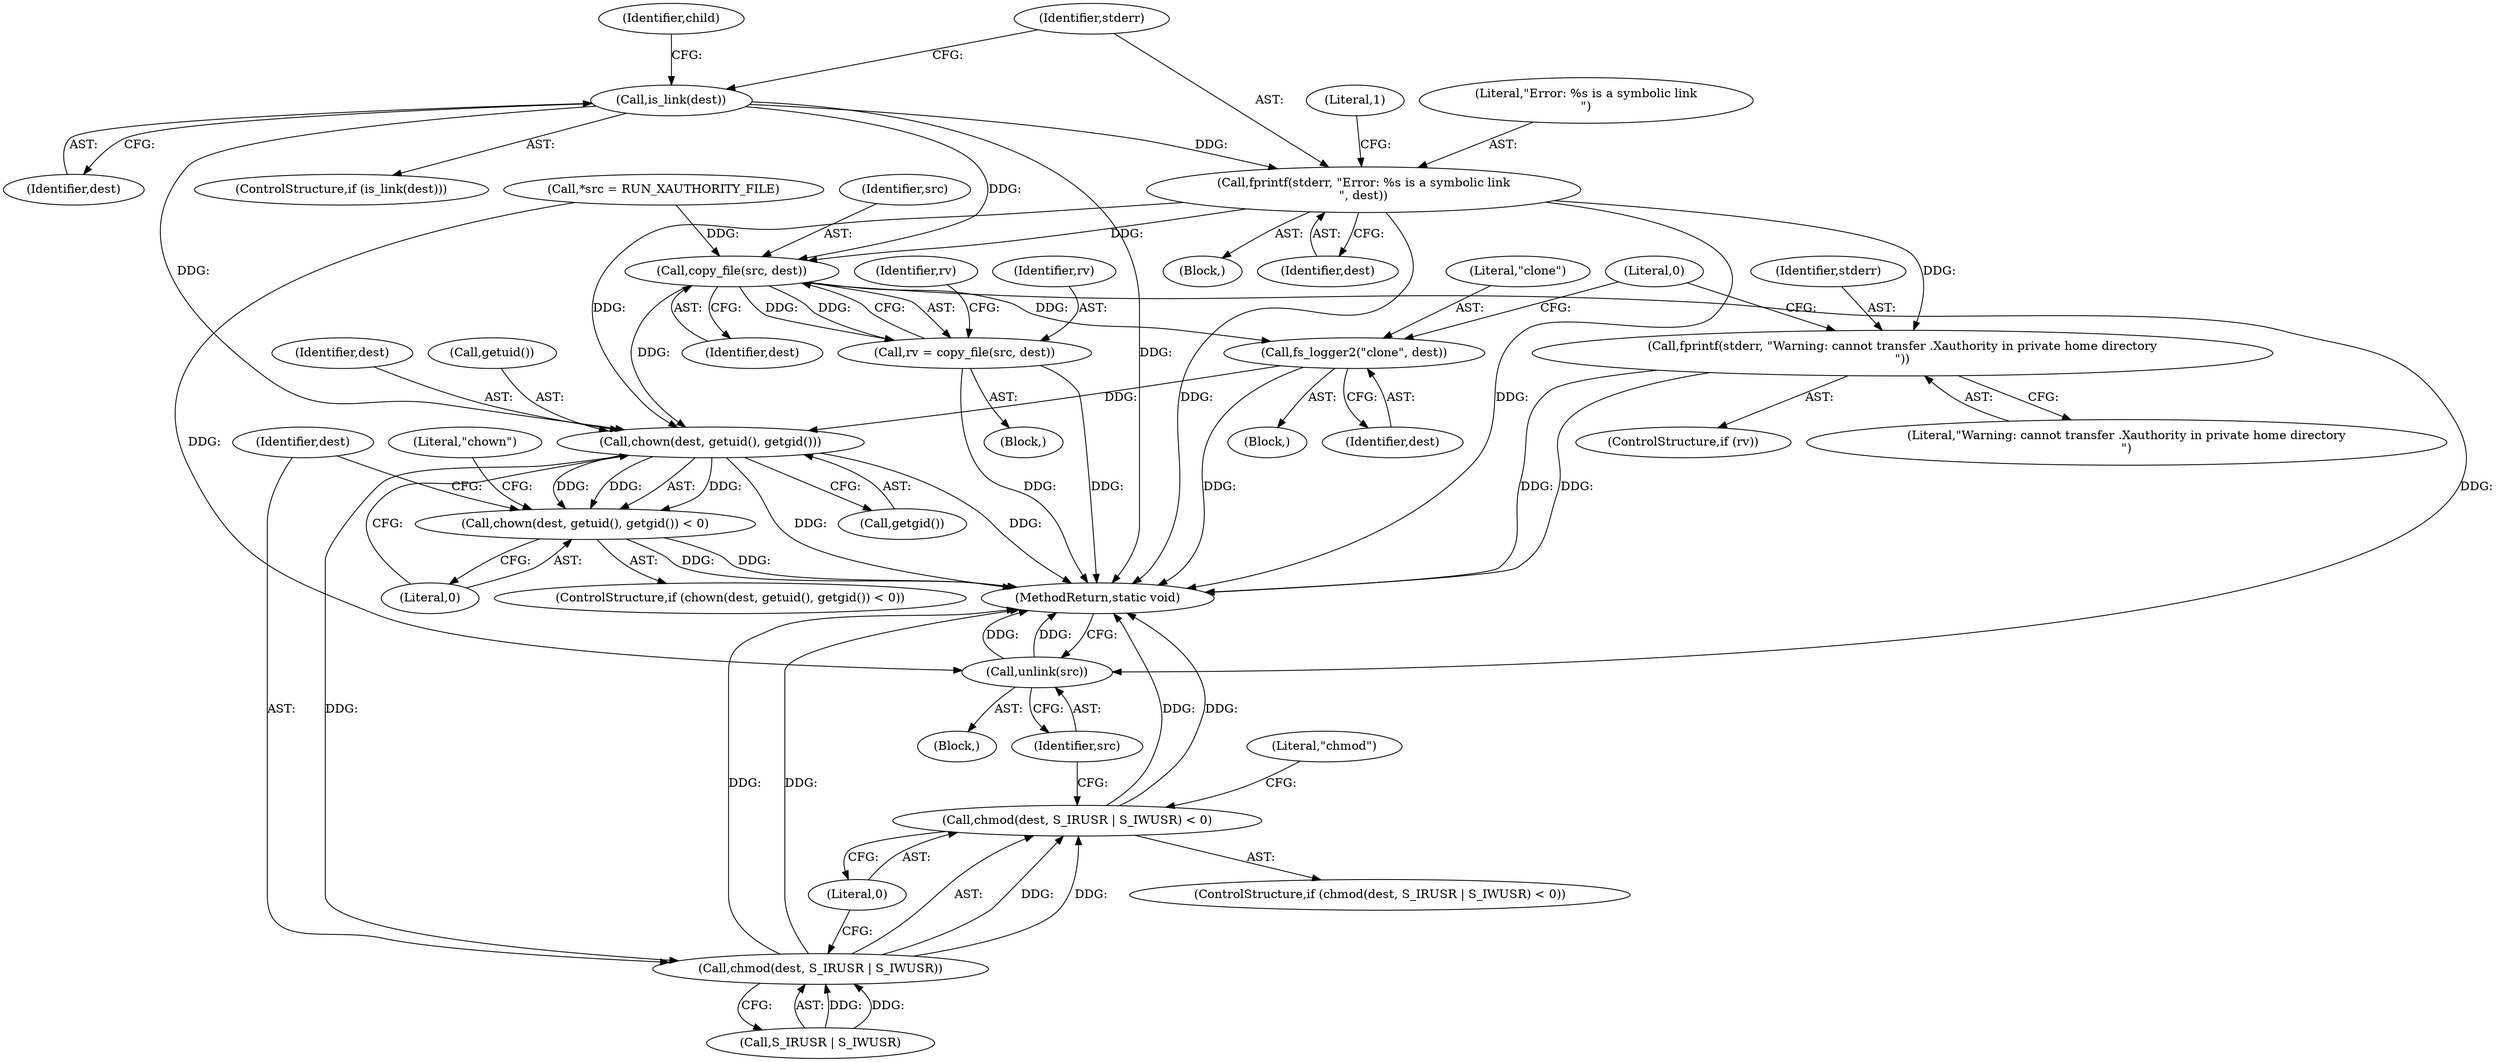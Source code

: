 digraph "1_firejail_903fd8a0789ca3cc3c21d84cd0282481515592ef_0@API" {
"1000125" [label="(Call,fprintf(stderr, \"Error: %s is a symbolic link\n\", dest))"];
"1000122" [label="(Call,is_link(dest))"];
"1000151" [label="(Call,copy_file(src, dest))"];
"1000149" [label="(Call,rv = copy_file(src, dest))"];
"1000161" [label="(Call,fs_logger2(\"clone\", dest))"];
"1000172" [label="(Call,chown(dest, getuid(), getgid()))"];
"1000171" [label="(Call,chown(dest, getuid(), getgid()) < 0)"];
"1000181" [label="(Call,chmod(dest, S_IRUSR | S_IWUSR))"];
"1000180" [label="(Call,chmod(dest, S_IRUSR | S_IWUSR) < 0)"];
"1000189" [label="(Call,unlink(src))"];
"1000156" [label="(Call,fprintf(stderr, \"Warning: cannot transfer .Xauthority in private home directory\n\"))"];
"1000123" [label="(Identifier,dest)"];
"1000183" [label="(Call,S_IRUSR | S_IWUSR)"];
"1000145" [label="(Block,)"];
"1000173" [label="(Identifier,dest)"];
"1000179" [label="(ControlStructure,if (chmod(dest, S_IRUSR | S_IWUSR) < 0))"];
"1000151" [label="(Call,copy_file(src, dest))"];
"1000104" [label="(Call,*src = RUN_XAUTHORITY_FILE)"];
"1000172" [label="(Call,chown(dest, getuid(), getgid()))"];
"1000189" [label="(Call,unlink(src))"];
"1000102" [label="(Block,)"];
"1000155" [label="(Identifier,rv)"];
"1000175" [label="(Call,getgid())"];
"1000191" [label="(MethodReturn,static void)"];
"1000153" [label="(Identifier,dest)"];
"1000152" [label="(Identifier,src)"];
"1000156" [label="(Call,fprintf(stderr, \"Warning: cannot transfer .Xauthority in private home directory\n\"))"];
"1000150" [label="(Identifier,rv)"];
"1000174" [label="(Call,getuid())"];
"1000163" [label="(Identifier,dest)"];
"1000125" [label="(Call,fprintf(stderr, \"Error: %s is a symbolic link\n\", dest))"];
"1000130" [label="(Literal,1)"];
"1000162" [label="(Literal,\"clone\")"];
"1000171" [label="(Call,chown(dest, getuid(), getgid()) < 0)"];
"1000121" [label="(ControlStructure,if (is_link(dest)))"];
"1000190" [label="(Identifier,src)"];
"1000160" [label="(Block,)"];
"1000176" [label="(Literal,0)"];
"1000127" [label="(Literal,\"Error: %s is a symbolic link\n\")"];
"1000165" [label="(Literal,0)"];
"1000181" [label="(Call,chmod(dest, S_IRUSR | S_IWUSR))"];
"1000188" [label="(Literal,\"chmod\")"];
"1000128" [label="(Identifier,dest)"];
"1000126" [label="(Identifier,stderr)"];
"1000158" [label="(Literal,\"Warning: cannot transfer .Xauthority in private home directory\n\")"];
"1000154" [label="(ControlStructure,if (rv))"];
"1000122" [label="(Call,is_link(dest))"];
"1000157" [label="(Identifier,stderr)"];
"1000133" [label="(Identifier,child)"];
"1000170" [label="(ControlStructure,if (chown(dest, getuid(), getgid()) < 0))"];
"1000186" [label="(Literal,0)"];
"1000149" [label="(Call,rv = copy_file(src, dest))"];
"1000180" [label="(Call,chmod(dest, S_IRUSR | S_IWUSR) < 0)"];
"1000178" [label="(Literal,\"chown\")"];
"1000161" [label="(Call,fs_logger2(\"clone\", dest))"];
"1000182" [label="(Identifier,dest)"];
"1000124" [label="(Block,)"];
"1000125" -> "1000124"  [label="AST: "];
"1000125" -> "1000128"  [label="CFG: "];
"1000126" -> "1000125"  [label="AST: "];
"1000127" -> "1000125"  [label="AST: "];
"1000128" -> "1000125"  [label="AST: "];
"1000130" -> "1000125"  [label="CFG: "];
"1000125" -> "1000191"  [label="DDG: "];
"1000125" -> "1000191"  [label="DDG: "];
"1000122" -> "1000125"  [label="DDG: "];
"1000125" -> "1000151"  [label="DDG: "];
"1000125" -> "1000156"  [label="DDG: "];
"1000125" -> "1000172"  [label="DDG: "];
"1000122" -> "1000121"  [label="AST: "];
"1000122" -> "1000123"  [label="CFG: "];
"1000123" -> "1000122"  [label="AST: "];
"1000126" -> "1000122"  [label="CFG: "];
"1000133" -> "1000122"  [label="CFG: "];
"1000122" -> "1000191"  [label="DDG: "];
"1000122" -> "1000151"  [label="DDG: "];
"1000122" -> "1000172"  [label="DDG: "];
"1000151" -> "1000149"  [label="AST: "];
"1000151" -> "1000153"  [label="CFG: "];
"1000152" -> "1000151"  [label="AST: "];
"1000153" -> "1000151"  [label="AST: "];
"1000149" -> "1000151"  [label="CFG: "];
"1000151" -> "1000149"  [label="DDG: "];
"1000151" -> "1000149"  [label="DDG: "];
"1000104" -> "1000151"  [label="DDG: "];
"1000151" -> "1000161"  [label="DDG: "];
"1000151" -> "1000172"  [label="DDG: "];
"1000151" -> "1000189"  [label="DDG: "];
"1000149" -> "1000145"  [label="AST: "];
"1000150" -> "1000149"  [label="AST: "];
"1000155" -> "1000149"  [label="CFG: "];
"1000149" -> "1000191"  [label="DDG: "];
"1000149" -> "1000191"  [label="DDG: "];
"1000161" -> "1000160"  [label="AST: "];
"1000161" -> "1000163"  [label="CFG: "];
"1000162" -> "1000161"  [label="AST: "];
"1000163" -> "1000161"  [label="AST: "];
"1000165" -> "1000161"  [label="CFG: "];
"1000161" -> "1000191"  [label="DDG: "];
"1000161" -> "1000172"  [label="DDG: "];
"1000172" -> "1000171"  [label="AST: "];
"1000172" -> "1000175"  [label="CFG: "];
"1000173" -> "1000172"  [label="AST: "];
"1000174" -> "1000172"  [label="AST: "];
"1000175" -> "1000172"  [label="AST: "];
"1000176" -> "1000172"  [label="CFG: "];
"1000172" -> "1000191"  [label="DDG: "];
"1000172" -> "1000191"  [label="DDG: "];
"1000172" -> "1000171"  [label="DDG: "];
"1000172" -> "1000171"  [label="DDG: "];
"1000172" -> "1000171"  [label="DDG: "];
"1000172" -> "1000181"  [label="DDG: "];
"1000171" -> "1000170"  [label="AST: "];
"1000171" -> "1000176"  [label="CFG: "];
"1000176" -> "1000171"  [label="AST: "];
"1000178" -> "1000171"  [label="CFG: "];
"1000182" -> "1000171"  [label="CFG: "];
"1000171" -> "1000191"  [label="DDG: "];
"1000171" -> "1000191"  [label="DDG: "];
"1000181" -> "1000180"  [label="AST: "];
"1000181" -> "1000183"  [label="CFG: "];
"1000182" -> "1000181"  [label="AST: "];
"1000183" -> "1000181"  [label="AST: "];
"1000186" -> "1000181"  [label="CFG: "];
"1000181" -> "1000191"  [label="DDG: "];
"1000181" -> "1000191"  [label="DDG: "];
"1000181" -> "1000180"  [label="DDG: "];
"1000181" -> "1000180"  [label="DDG: "];
"1000183" -> "1000181"  [label="DDG: "];
"1000183" -> "1000181"  [label="DDG: "];
"1000180" -> "1000179"  [label="AST: "];
"1000180" -> "1000186"  [label="CFG: "];
"1000186" -> "1000180"  [label="AST: "];
"1000188" -> "1000180"  [label="CFG: "];
"1000190" -> "1000180"  [label="CFG: "];
"1000180" -> "1000191"  [label="DDG: "];
"1000180" -> "1000191"  [label="DDG: "];
"1000189" -> "1000102"  [label="AST: "];
"1000189" -> "1000190"  [label="CFG: "];
"1000190" -> "1000189"  [label="AST: "];
"1000191" -> "1000189"  [label="CFG: "];
"1000189" -> "1000191"  [label="DDG: "];
"1000189" -> "1000191"  [label="DDG: "];
"1000104" -> "1000189"  [label="DDG: "];
"1000156" -> "1000154"  [label="AST: "];
"1000156" -> "1000158"  [label="CFG: "];
"1000157" -> "1000156"  [label="AST: "];
"1000158" -> "1000156"  [label="AST: "];
"1000165" -> "1000156"  [label="CFG: "];
"1000156" -> "1000191"  [label="DDG: "];
"1000156" -> "1000191"  [label="DDG: "];
}
